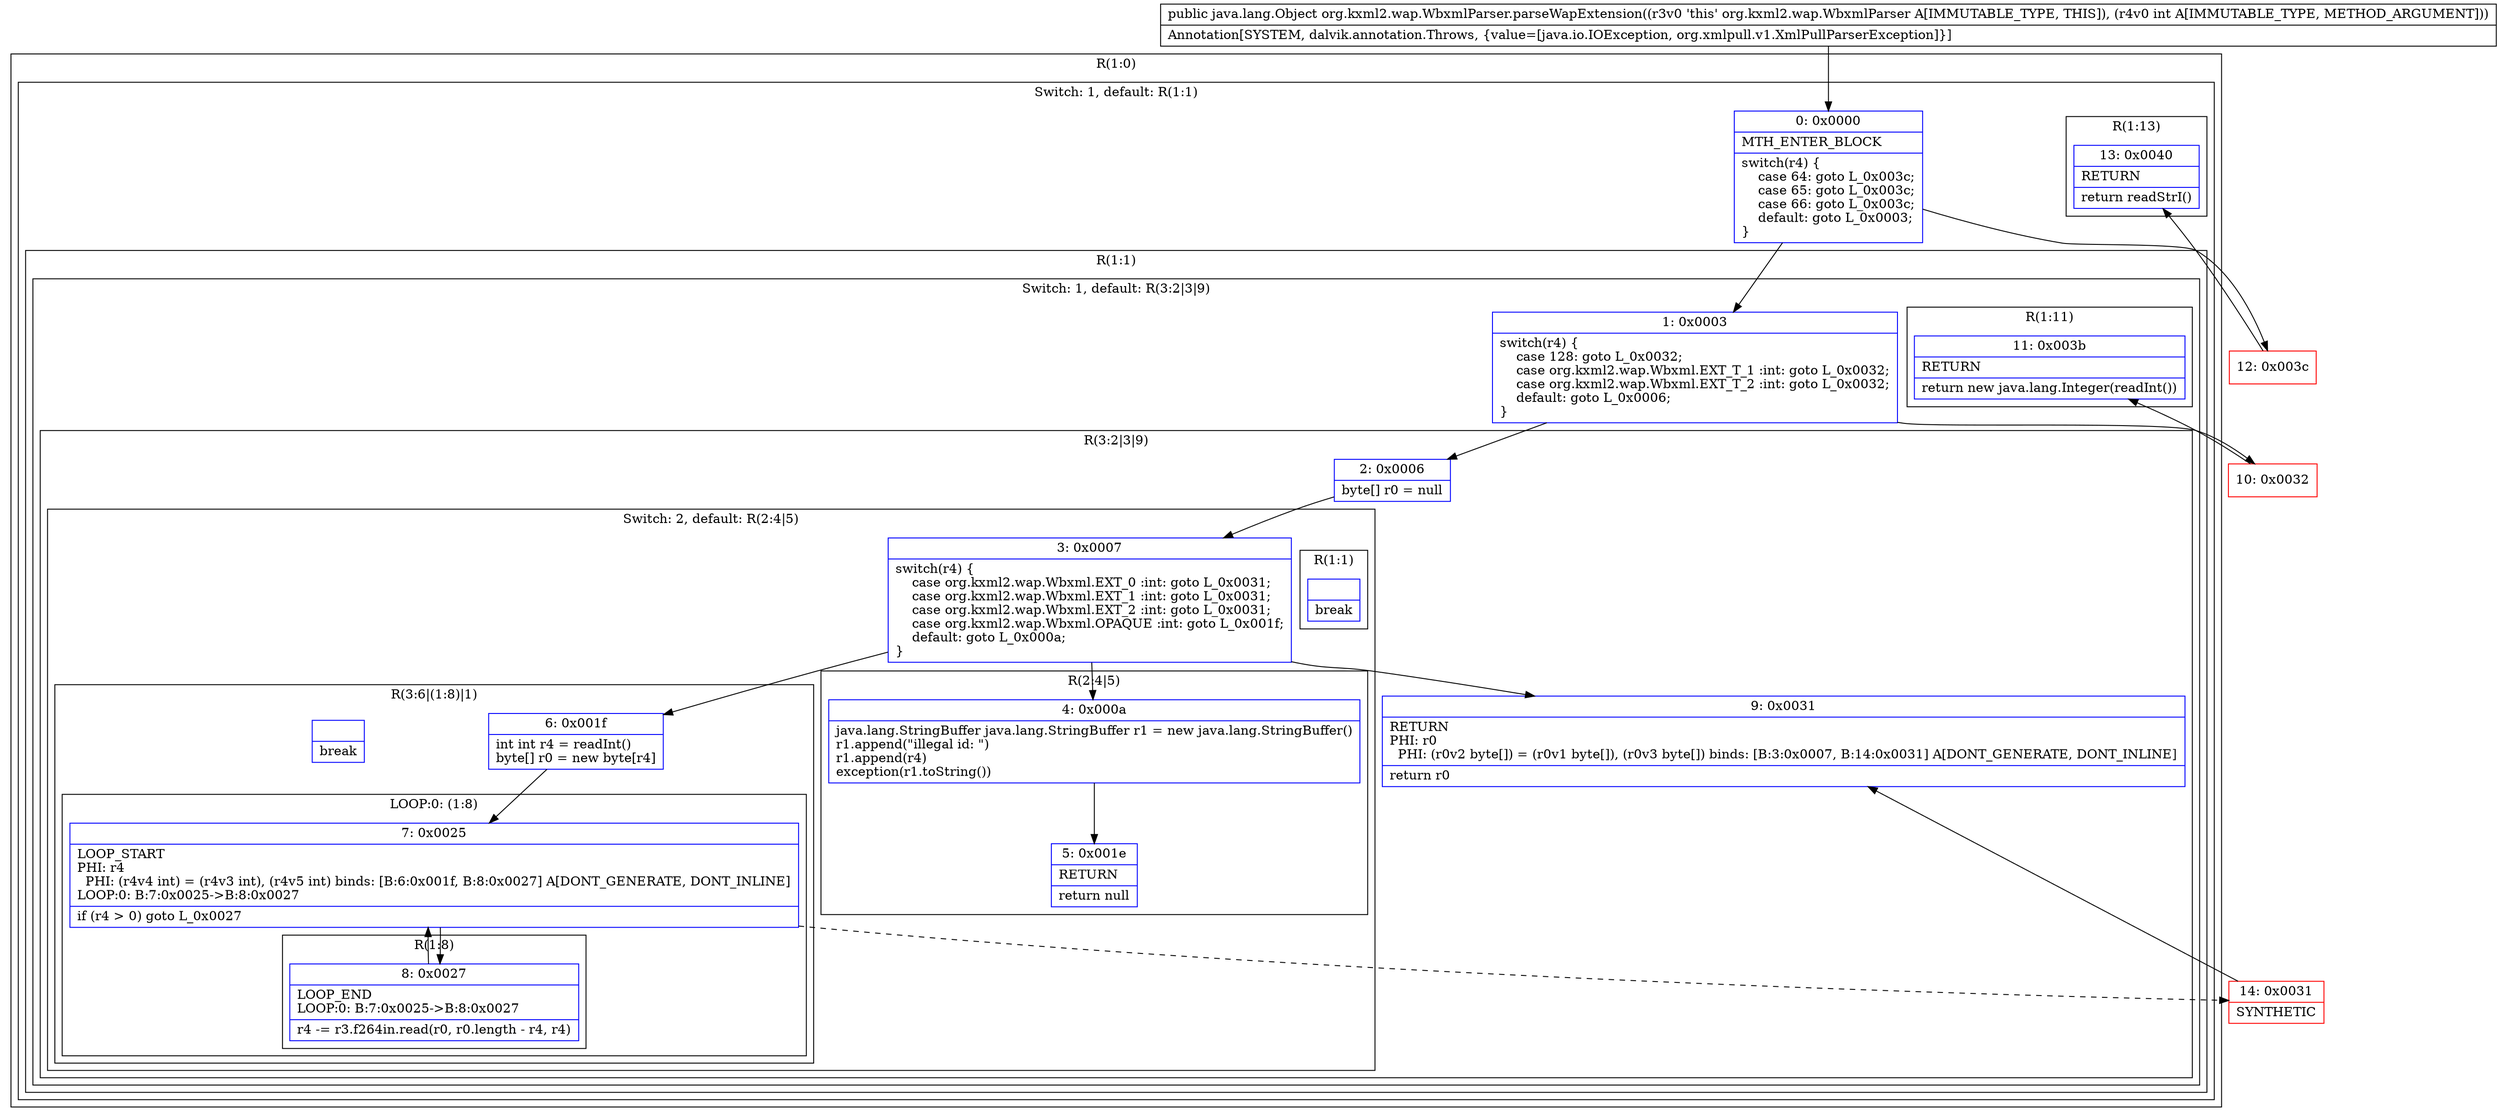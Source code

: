 digraph "CFG fororg.kxml2.wap.WbxmlParser.parseWapExtension(I)Ljava\/lang\/Object;" {
subgraph cluster_Region_738973884 {
label = "R(1:0)";
node [shape=record,color=blue];
subgraph cluster_SwitchRegion_1004832047 {
label = "Switch: 1, default: R(1:1)";
node [shape=record,color=blue];
Node_0 [shape=record,label="{0\:\ 0x0000|MTH_ENTER_BLOCK\l|switch(r4) \{\l    case 64: goto L_0x003c;\l    case 65: goto L_0x003c;\l    case 66: goto L_0x003c;\l    default: goto L_0x0003;\l\}\l}"];
subgraph cluster_Region_1582271618 {
label = "R(1:13)";
node [shape=record,color=blue];
Node_13 [shape=record,label="{13\:\ 0x0040|RETURN\l|return readStrI()\l}"];
}
subgraph cluster_Region_215979665 {
label = "R(1:1)";
node [shape=record,color=blue];
subgraph cluster_SwitchRegion_2128834958 {
label = "Switch: 1, default: R(3:2|3|9)";
node [shape=record,color=blue];
Node_1 [shape=record,label="{1\:\ 0x0003|switch(r4) \{\l    case 128: goto L_0x0032;\l    case org.kxml2.wap.Wbxml.EXT_T_1 :int: goto L_0x0032;\l    case org.kxml2.wap.Wbxml.EXT_T_2 :int: goto L_0x0032;\l    default: goto L_0x0006;\l\}\l}"];
subgraph cluster_Region_1639009920 {
label = "R(1:11)";
node [shape=record,color=blue];
Node_11 [shape=record,label="{11\:\ 0x003b|RETURN\l|return new java.lang.Integer(readInt())\l}"];
}
subgraph cluster_Region_302155344 {
label = "R(3:2|3|9)";
node [shape=record,color=blue];
Node_2 [shape=record,label="{2\:\ 0x0006|byte[] r0 = null\l}"];
subgraph cluster_SwitchRegion_1136190888 {
label = "Switch: 2, default: R(2:4|5)";
node [shape=record,color=blue];
Node_3 [shape=record,label="{3\:\ 0x0007|switch(r4) \{\l    case org.kxml2.wap.Wbxml.EXT_0 :int: goto L_0x0031;\l    case org.kxml2.wap.Wbxml.EXT_1 :int: goto L_0x0031;\l    case org.kxml2.wap.Wbxml.EXT_2 :int: goto L_0x0031;\l    case org.kxml2.wap.Wbxml.OPAQUE :int: goto L_0x001f;\l    default: goto L_0x000a;\l\}\l}"];
subgraph cluster_Region_866355280 {
label = "R(1:1)";
node [shape=record,color=blue];
Node_InsnContainer_795624505 [shape=record,label="{|break\l}"];
}
subgraph cluster_Region_416376455 {
label = "R(3:6|(1:8)|1)";
node [shape=record,color=blue];
Node_6 [shape=record,label="{6\:\ 0x001f|int int r4 = readInt()\lbyte[] r0 = new byte[r4]\l}"];
subgraph cluster_LoopRegion_1525749655 {
label = "LOOP:0: (1:8)";
node [shape=record,color=blue];
Node_7 [shape=record,label="{7\:\ 0x0025|LOOP_START\lPHI: r4 \l  PHI: (r4v4 int) = (r4v3 int), (r4v5 int) binds: [B:6:0x001f, B:8:0x0027] A[DONT_GENERATE, DONT_INLINE]\lLOOP:0: B:7:0x0025\-\>B:8:0x0027\l|if (r4 \> 0) goto L_0x0027\l}"];
subgraph cluster_Region_593093945 {
label = "R(1:8)";
node [shape=record,color=blue];
Node_8 [shape=record,label="{8\:\ 0x0027|LOOP_END\lLOOP:0: B:7:0x0025\-\>B:8:0x0027\l|r4 \-= r3.f264in.read(r0, r0.length \- r4, r4)\l}"];
}
}
Node_InsnContainer_246029144 [shape=record,label="{|break\l}"];
}
subgraph cluster_Region_1548171935 {
label = "R(2:4|5)";
node [shape=record,color=blue];
Node_4 [shape=record,label="{4\:\ 0x000a|java.lang.StringBuffer java.lang.StringBuffer r1 = new java.lang.StringBuffer()\lr1.append(\"illegal id: \")\lr1.append(r4)\lexception(r1.toString())\l}"];
Node_5 [shape=record,label="{5\:\ 0x001e|RETURN\l|return null\l}"];
}
}
Node_9 [shape=record,label="{9\:\ 0x0031|RETURN\lPHI: r0 \l  PHI: (r0v2 byte[]) = (r0v1 byte[]), (r0v3 byte[]) binds: [B:3:0x0007, B:14:0x0031] A[DONT_GENERATE, DONT_INLINE]\l|return r0\l}"];
}
}
}
}
}
Node_10 [shape=record,color=red,label="{10\:\ 0x0032}"];
Node_12 [shape=record,color=red,label="{12\:\ 0x003c}"];
Node_14 [shape=record,color=red,label="{14\:\ 0x0031|SYNTHETIC\l}"];
MethodNode[shape=record,label="{public java.lang.Object org.kxml2.wap.WbxmlParser.parseWapExtension((r3v0 'this' org.kxml2.wap.WbxmlParser A[IMMUTABLE_TYPE, THIS]), (r4v0 int A[IMMUTABLE_TYPE, METHOD_ARGUMENT]))  | Annotation[SYSTEM, dalvik.annotation.Throws, \{value=[java.io.IOException, org.xmlpull.v1.XmlPullParserException]\}]\l}"];
MethodNode -> Node_0;
Node_0 -> Node_1;
Node_0 -> Node_12;
Node_1 -> Node_2;
Node_1 -> Node_10;
Node_2 -> Node_3;
Node_3 -> Node_4;
Node_3 -> Node_6;
Node_3 -> Node_9;
Node_6 -> Node_7;
Node_7 -> Node_8;
Node_7 -> Node_14[style=dashed];
Node_8 -> Node_7;
Node_4 -> Node_5;
Node_10 -> Node_11;
Node_12 -> Node_13;
Node_14 -> Node_9;
}

